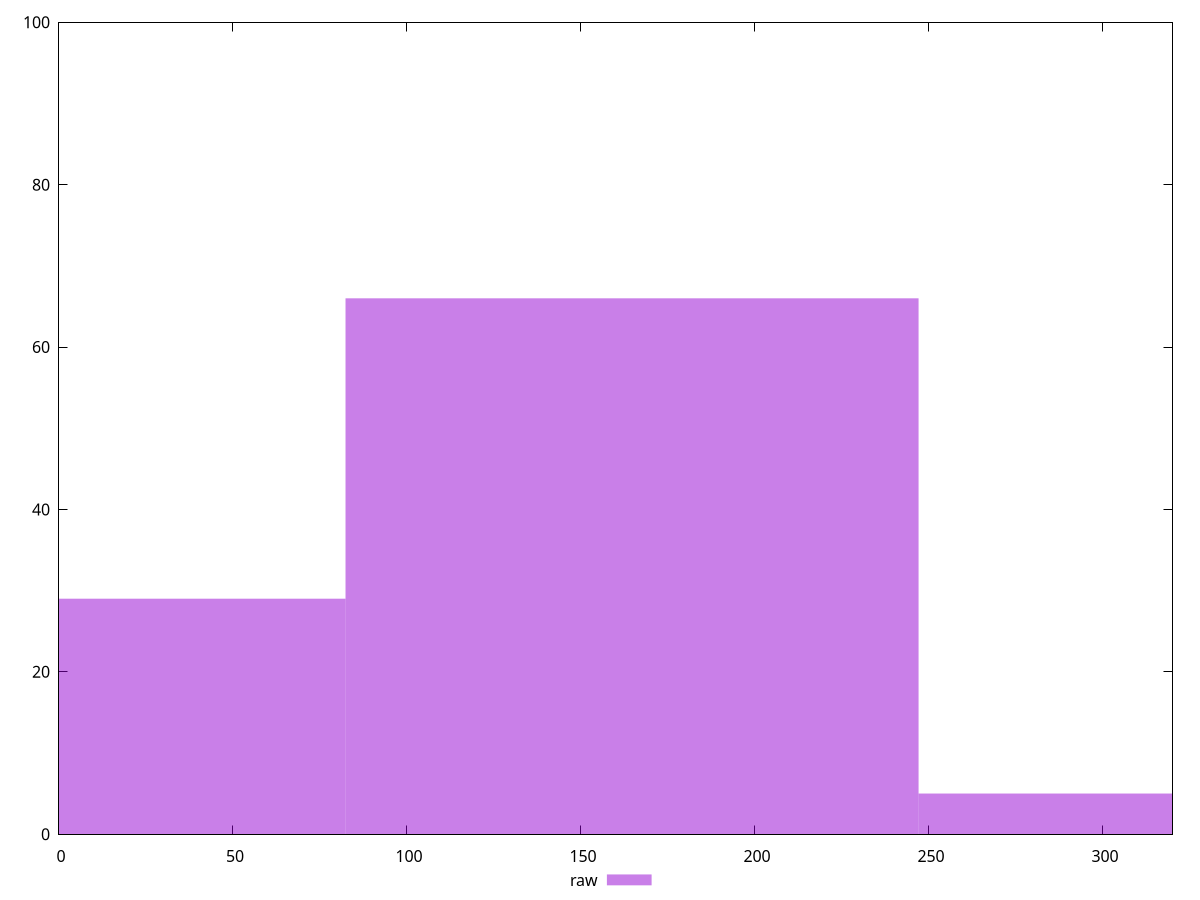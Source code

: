 reset

$raw <<EOF
164.68345720625223 66
0 29
329.36691441250446 5
EOF

set key outside below
set boxwidth 164.68345720625223
set xrange [0:320]
set yrange [0:100]
set trange [0:100]
set style fill transparent solid 0.5 noborder
set terminal svg size 640, 490 enhanced background rgb 'white'
set output "reprap/unused-css-rules/samples/pages+cached+noexternal/raw/histogram.svg"

plot $raw title "raw" with boxes

reset
